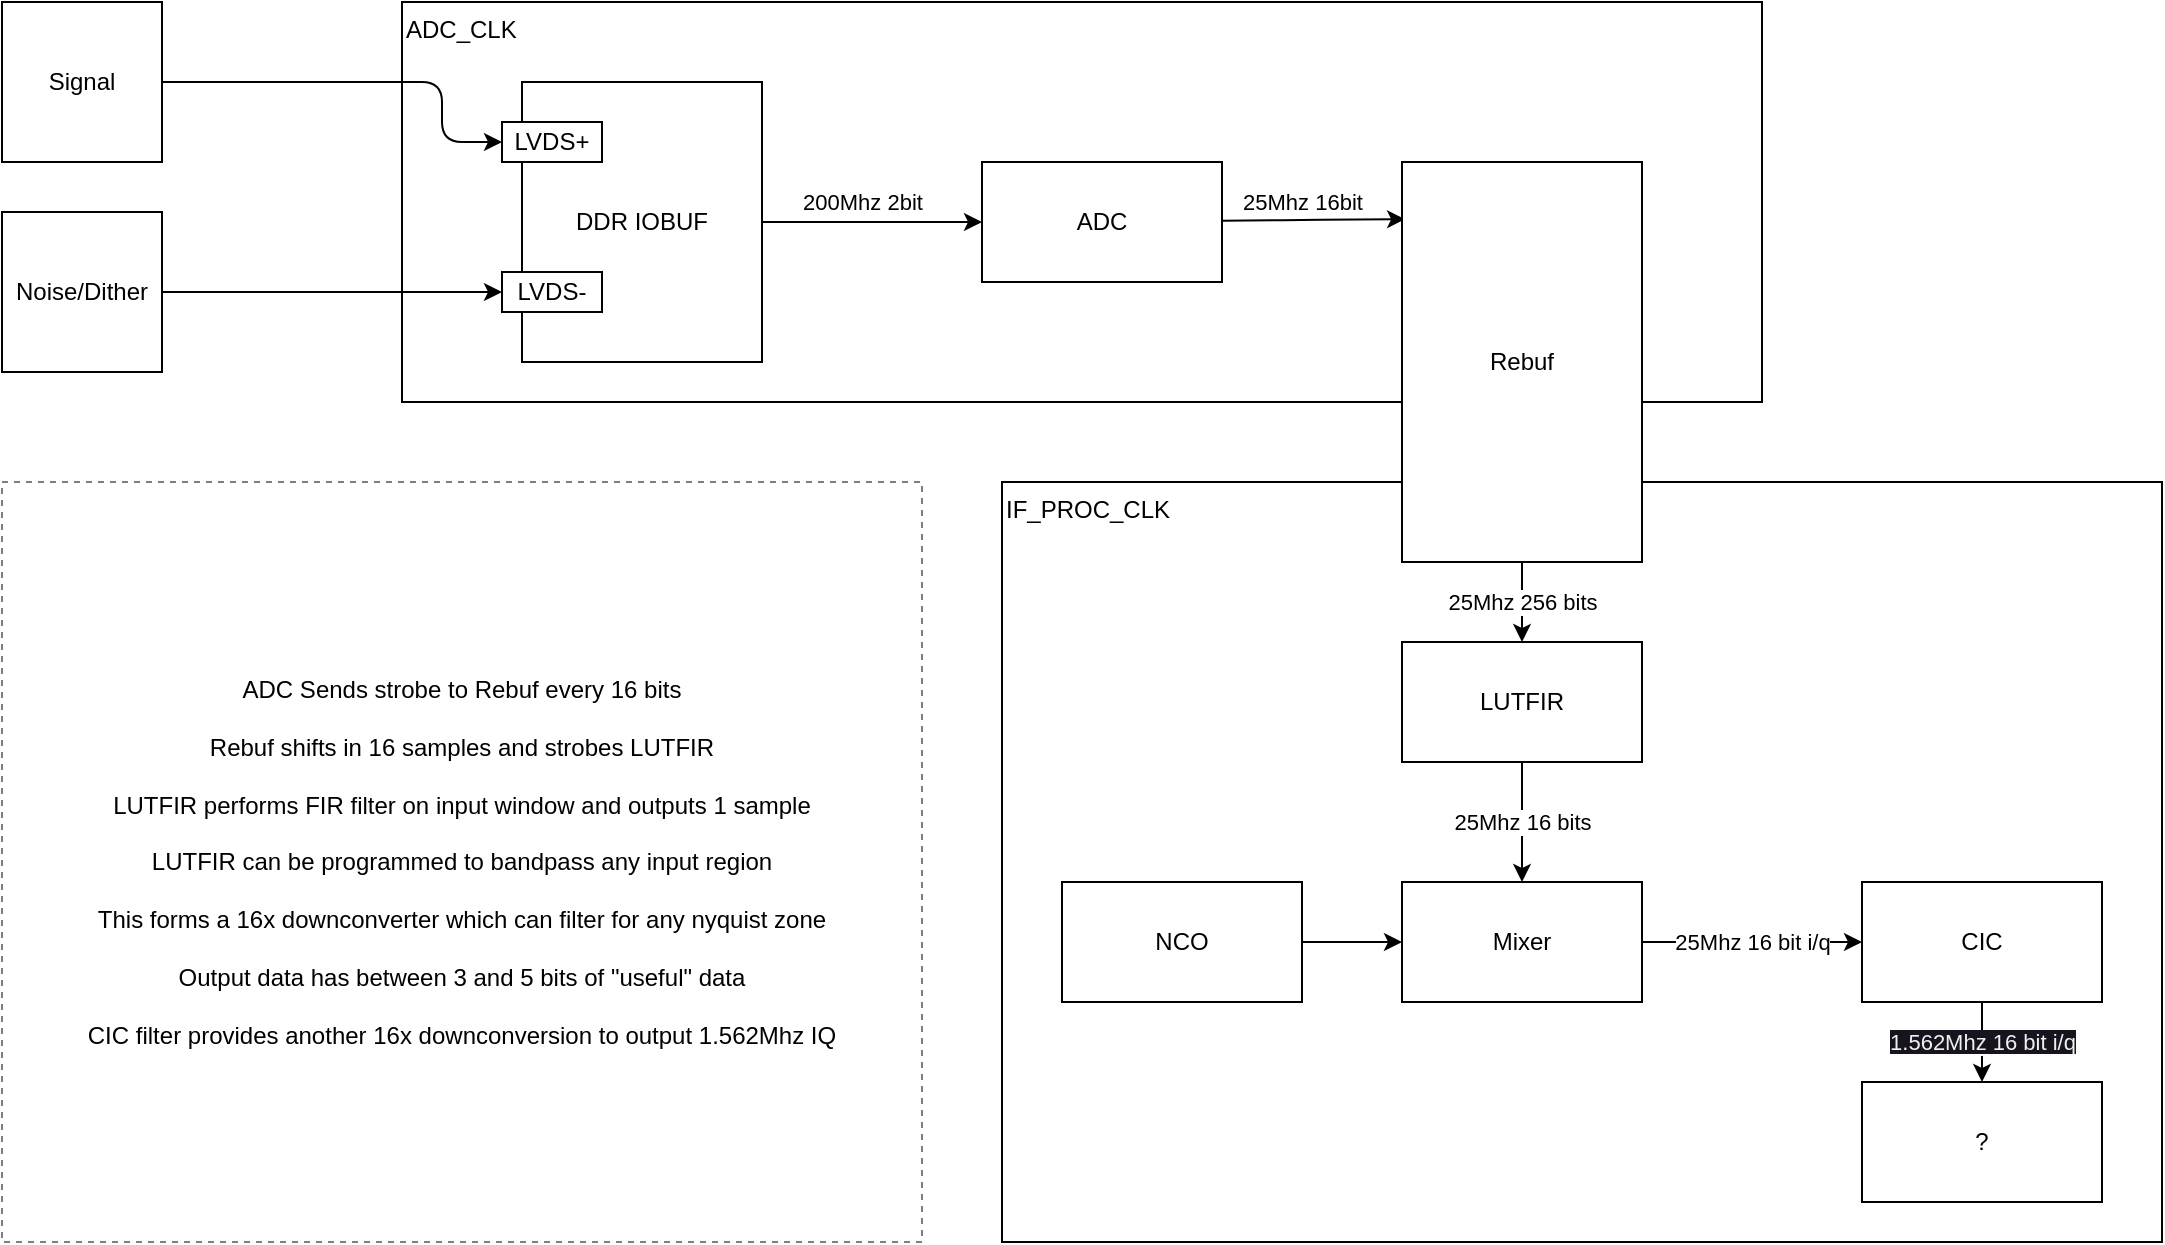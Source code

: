 <mxfile>
    <diagram id="Hpl6tFC9a9W1L80wsZiY" name="Page-1">
        <mxGraphModel dx="2083" dy="1040" grid="1" gridSize="10" guides="1" tooltips="1" connect="1" arrows="1" fold="1" page="1" pageScale="1" pageWidth="850" pageHeight="1100" math="0" shadow="0">
            <root>
                <mxCell id="0"/>
                <mxCell id="1" parent="0"/>
                <mxCell id="2" value="ADC_CLK" style="rounded=0;whiteSpace=wrap;html=1;verticalAlign=top;align=left;" parent="1" vertex="1">
                    <mxGeometry x="-160" y="120" width="680" height="200" as="geometry"/>
                </mxCell>
                <mxCell id="3" value="IF_PROC_CLK" style="rounded=0;whiteSpace=wrap;html=1;verticalAlign=top;align=left;" parent="1" vertex="1">
                    <mxGeometry x="140" y="360" width="580" height="380" as="geometry"/>
                </mxCell>
                <mxCell id="24" value="25Mhz 16bit" style="edgeStyle=none;html=1;entryX=0.013;entryY=0.143;entryDx=0;entryDy=0;entryPerimeter=0;" edge="1" parent="1" source="5" target="6">
                    <mxGeometry x="-0.125" y="9" relative="1" as="geometry">
                        <Array as="points">
                            <mxPoint x="290" y="229"/>
                        </Array>
                        <mxPoint as="offset"/>
                    </mxGeometry>
                </mxCell>
                <mxCell id="14" value="25Mhz 256 bits" style="edgeStyle=none;html=1;" parent="1" source="6" target="10" edge="1">
                    <mxGeometry relative="1" as="geometry"/>
                </mxCell>
                <mxCell id="17" value="25Mhz 16 bits" style="edgeStyle=none;html=1;entryX=0.5;entryY=0;entryDx=0;entryDy=0;" parent="1" source="10" target="16" edge="1">
                    <mxGeometry relative="1" as="geometry">
                        <Array as="points"/>
                    </mxGeometry>
                </mxCell>
                <mxCell id="18" style="edgeStyle=none;html=1;" parent="1" source="15" target="16" edge="1">
                    <mxGeometry relative="1" as="geometry"/>
                </mxCell>
                <mxCell id="21" value="25Mhz 16 bit i/q" style="edgeStyle=none;html=1;" parent="1" source="16" target="19" edge="1">
                    <mxGeometry relative="1" as="geometry"/>
                </mxCell>
                <mxCell id="28" value="&lt;span style=&quot;color: rgb(240, 240, 240); font-family: Helvetica; font-size: 11px; font-style: normal; font-variant-ligatures: normal; font-variant-caps: normal; font-weight: 400; letter-spacing: normal; orphans: 2; text-align: center; text-indent: 0px; text-transform: none; widows: 2; word-spacing: 0px; -webkit-text-stroke-width: 0px; background-color: rgb(24, 20, 29); text-decoration-thickness: initial; text-decoration-style: initial; text-decoration-color: initial; float: none; display: inline !important;&quot;&gt;1.562Mhz 16 bit i/q&lt;/span&gt;" style="edgeStyle=none;html=1;" edge="1" parent="1" source="19">
                    <mxGeometry relative="1" as="geometry">
                        <mxPoint x="630" y="660" as="targetPoint"/>
                    </mxGeometry>
                </mxCell>
                <mxCell id="26" style="edgeStyle=none;html=1;entryX=0;entryY=0.5;entryDx=0;entryDy=0;" edge="1" parent="1" source="25" target="5">
                    <mxGeometry relative="1" as="geometry"/>
                </mxCell>
                <mxCell id="27" value="200Mhz 2bit" style="edgeLabel;html=1;align=center;verticalAlign=middle;resizable=0;points=[];" vertex="1" connectable="0" parent="26">
                    <mxGeometry x="-0.511" y="-2" relative="1" as="geometry">
                        <mxPoint x="23" y="-12" as="offset"/>
                    </mxGeometry>
                </mxCell>
                <mxCell id="25" value="DDR IOBUF" style="rounded=0;whiteSpace=wrap;html=1;" vertex="1" parent="1">
                    <mxGeometry x="-100" y="160" width="120" height="140" as="geometry"/>
                </mxCell>
                <mxCell id="29" value="ADC Sends strobe to Rebuf every 16 bits&lt;br&gt;&lt;br&gt;Rebuf shifts in 16 samples and strobes LUTFIR&lt;br&gt;&lt;br&gt;LUTFIR performs FIR filter on input window and outputs 1 sample&lt;br&gt;&lt;br&gt;LUTFIR can be programmed to bandpass any input region&lt;br&gt;&lt;br&gt;This forms a 16x downconverter which can filter for any nyquist zone&lt;br&gt;&lt;br&gt;Output data has between 3 and 5 bits of &quot;useful&quot; data&lt;br&gt;&lt;br&gt;CIC filter provides another 16x downconversion to output 1.562Mhz IQ" style="rounded=0;whiteSpace=wrap;html=1;dashed=1;opacity=50;" vertex="1" parent="1">
                    <mxGeometry x="-360" y="360" width="460" height="380" as="geometry"/>
                </mxCell>
                <mxCell id="5" value="ADC" style="rounded=0;whiteSpace=wrap;html=1;" parent="1" vertex="1">
                    <mxGeometry x="130" y="200" width="120" height="60" as="geometry"/>
                </mxCell>
                <mxCell id="6" value="Rebuf" style="rounded=0;whiteSpace=wrap;html=1;" parent="1" vertex="1">
                    <mxGeometry x="340" y="200" width="120" height="200" as="geometry"/>
                </mxCell>
                <mxCell id="10" value="LUTFIR" style="rounded=0;whiteSpace=wrap;html=1;" parent="1" vertex="1">
                    <mxGeometry x="340" y="440" width="120" height="60" as="geometry"/>
                </mxCell>
                <mxCell id="15" value="NCO" style="rounded=0;whiteSpace=wrap;html=1;" parent="1" vertex="1">
                    <mxGeometry x="170" y="560" width="120" height="60" as="geometry"/>
                </mxCell>
                <mxCell id="16" value="Mixer" style="rounded=0;whiteSpace=wrap;html=1;" parent="1" vertex="1">
                    <mxGeometry x="340" y="560" width="120" height="60" as="geometry"/>
                </mxCell>
                <mxCell id="19" value="CIC" style="rounded=0;whiteSpace=wrap;html=1;" parent="1" vertex="1">
                    <mxGeometry x="570" y="560" width="120" height="60" as="geometry"/>
                </mxCell>
                <mxCell id="30" value="LVDS+" style="rounded=0;whiteSpace=wrap;html=1;" vertex="1" parent="1">
                    <mxGeometry x="-110" y="180" width="50" height="20" as="geometry"/>
                </mxCell>
                <mxCell id="31" value="LVDS-" style="rounded=0;whiteSpace=wrap;html=1;" vertex="1" parent="1">
                    <mxGeometry x="-110" y="255" width="50" height="20" as="geometry"/>
                </mxCell>
                <mxCell id="33" style="edgeStyle=none;html=1;entryX=0;entryY=0.5;entryDx=0;entryDy=0;" edge="1" parent="1" source="32" target="30">
                    <mxGeometry relative="1" as="geometry">
                        <Array as="points">
                            <mxPoint x="-140" y="160"/>
                            <mxPoint x="-140" y="190"/>
                        </Array>
                    </mxGeometry>
                </mxCell>
                <mxCell id="32" value="Signal" style="whiteSpace=wrap;html=1;aspect=fixed;" vertex="1" parent="1">
                    <mxGeometry x="-360" y="120" width="80" height="80" as="geometry"/>
                </mxCell>
                <mxCell id="36" style="edgeStyle=none;html=1;entryX=0;entryY=0.5;entryDx=0;entryDy=0;" edge="1" parent="1" source="34" target="31">
                    <mxGeometry relative="1" as="geometry"/>
                </mxCell>
                <mxCell id="34" value="Noise/Dither" style="whiteSpace=wrap;html=1;aspect=fixed;" vertex="1" parent="1">
                    <mxGeometry x="-360" y="225" width="80" height="80" as="geometry"/>
                </mxCell>
                <mxCell id="39" value="?" style="rounded=0;whiteSpace=wrap;html=1;" vertex="1" parent="1">
                    <mxGeometry x="570" y="660" width="120" height="60" as="geometry"/>
                </mxCell>
            </root>
        </mxGraphModel>
    </diagram>
</mxfile>